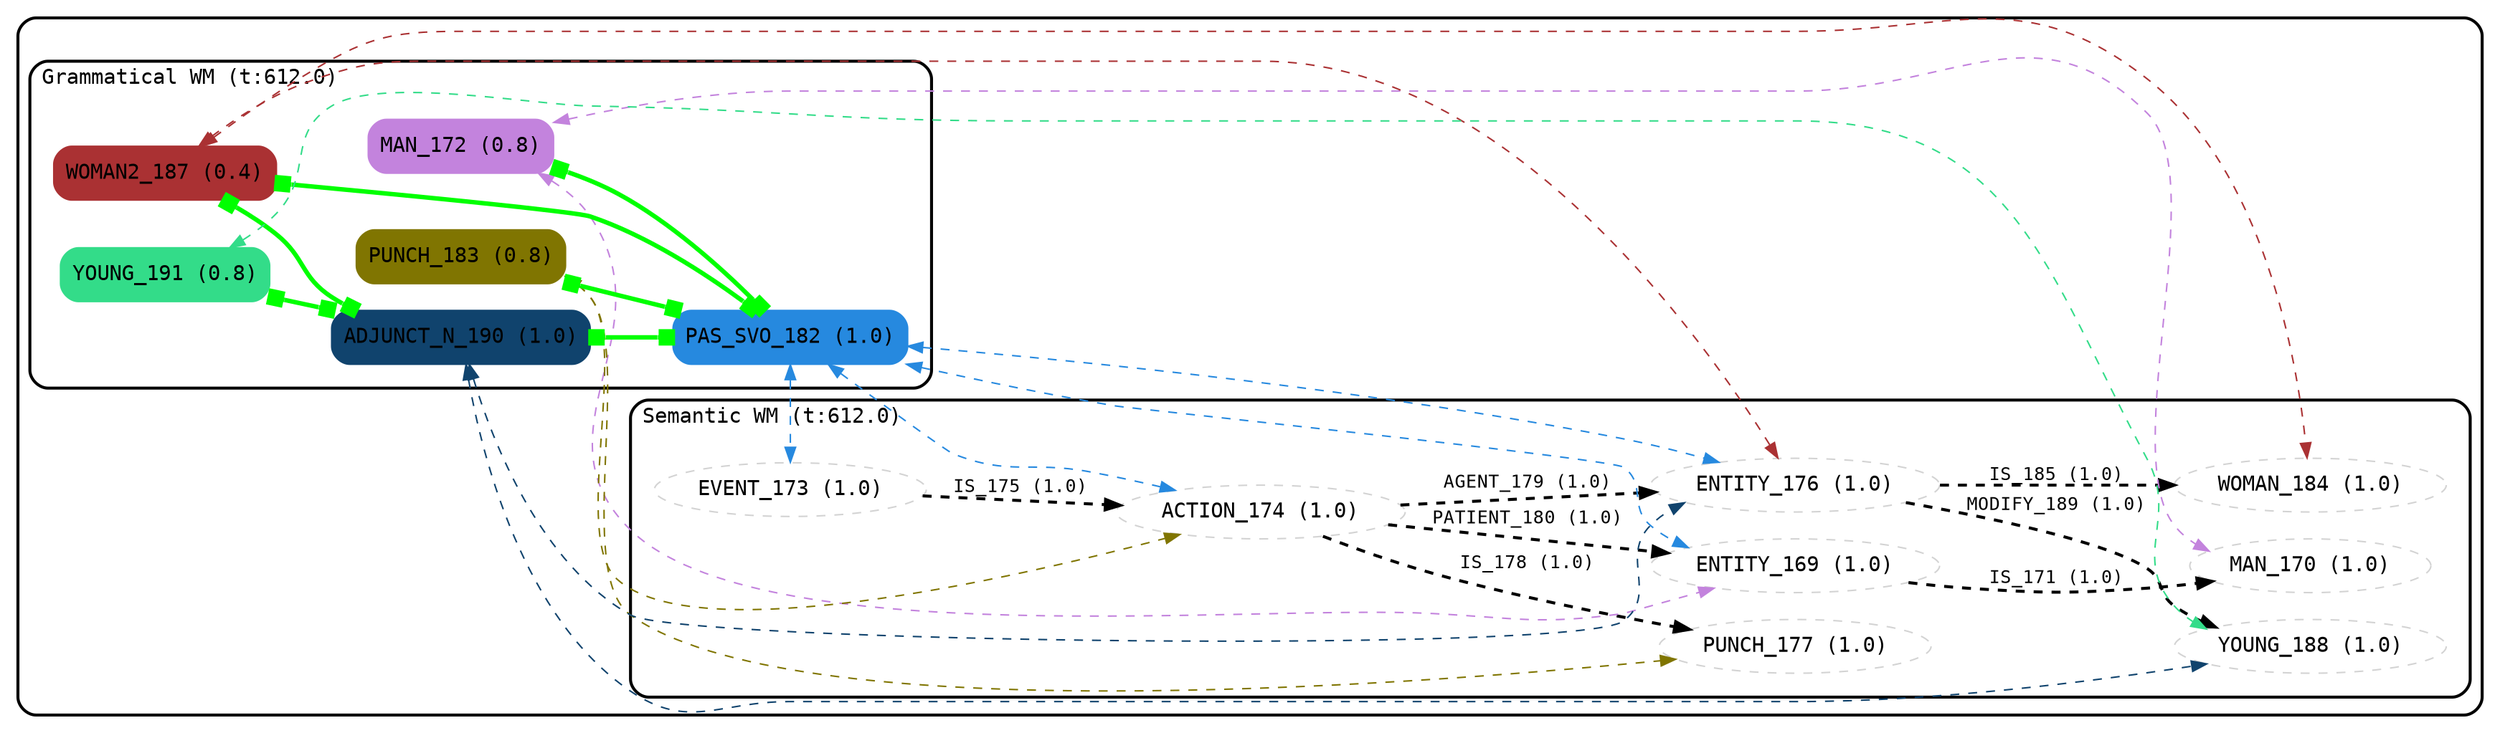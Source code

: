 digraph LinguisticWM_concise {
rankdir=LR;
style=rounded;
compound=true;
labeljust=l;
penwidth=2;
subgraph cluster_linguisticWM {
subgraph cluster_semWM {
label=<<FONT FACE="consolas">Semantic WM (t:612.0)</FONT>>;
subgraph cluster_SemRep {
color=white;
fillcolor=white;
label="";
MAN_170 [shape=oval, fontname=consolas, fontsize=14, fillcolor=lightgrey, color=lightgrey, style=dashed, label=<<FONT FACE="consolas">MAN_170 (1.0)</FONT>>];
YOUNG_188 [shape=oval, fontname=consolas, fontsize=14, fillcolor=lightgrey, color=lightgrey, style=dashed, label=<<FONT FACE="consolas">YOUNG_188 (1.0)</FONT>>];
PUNCH_177 [shape=oval, fontname=consolas, fontsize=14, fillcolor=lightgrey, color=lightgrey, style=dashed, label=<<FONT FACE="consolas">PUNCH_177 (1.0)</FONT>>];
ENTITY_169 [shape=oval, fontname=consolas, fontsize=14, fillcolor=lightgrey, color=lightgrey, style=dashed, label=<<FONT FACE="consolas">ENTITY_169 (1.0)</FONT>>];
WOMAN_184 [shape=oval, fontname=consolas, fontsize=14, fillcolor=lightgrey, color=lightgrey, style=dashed, label=<<FONT FACE="consolas">WOMAN_184 (1.0)</FONT>>];
ACTION_174 [shape=oval, fontname=consolas, fontsize=14, fillcolor=lightgrey, color=lightgrey, style=dashed, label=<<FONT FACE="consolas">ACTION_174 (1.0)</FONT>>];
EVENT_173 [shape=oval, fontname=consolas, fontsize=14, fillcolor=lightgrey, color=lightgrey, style=dashed, label=<<FONT FACE="consolas">EVENT_173 (1.0)</FONT>>];
ENTITY_176 [shape=oval, fontname=consolas, fontsize=14, fillcolor=lightgrey, color=lightgrey, style=dashed, label=<<FONT FACE="consolas">ENTITY_176 (1.0)</FONT>>];
ENTITY_169 -> MAN_170  [fontname=consolas, label=<<FONT FACE="consolas">IS_171 (1.0)</FONT>>, fontsize=12, style=dashed, penwidth=2];
ACTION_174 -> ENTITY_169  [fontname=consolas, label=<<FONT FACE="consolas">PATIENT_180 (1.0)</FONT>>, fontsize=12, style=dashed, penwidth=2];
ACTION_174 -> ENTITY_176  [fontname=consolas, label=<<FONT FACE="consolas">AGENT_179 (1.0)</FONT>>, fontsize=12, style=dashed, penwidth=2];
ACTION_174 -> PUNCH_177  [fontname=consolas, label=<<FONT FACE="consolas">IS_178 (1.0)</FONT>>, fontsize=12, style=dashed, penwidth=2];
EVENT_173 -> ACTION_174  [fontname=consolas, label=<<FONT FACE="consolas">IS_175 (1.0)</FONT>>, fontsize=12, style=dashed, penwidth=2];
ENTITY_176 -> WOMAN_184  [fontname=consolas, label=<<FONT FACE="consolas">IS_185 (1.0)</FONT>>, fontsize=12, style=dashed, penwidth=2];
ENTITY_176 -> YOUNG_188  [fontname=consolas, label=<<FONT FACE="consolas">MODIFY_189 (1.0)</FONT>>, fontsize=12, style=dashed, penwidth=2];
}

}

subgraph cluster_gramWM {
label=<<FONT FACE="consolas">Grammatical WM (t:612.0)</FONT>>;
subgraph cluster_C2_cluster {
color=white;
label="";
fill=white;
MAN_172 [shape=box, fontname=consolas, fontsize=14, fillcolor="#c383dd", color="#c383dd", style="filled, rounded", label=<<FONT FACE="consolas">MAN_172 (0.8)</FONT>>];
PAS_SVO_182 [shape=box, fontname=consolas, fontsize=14, fillcolor="#2689df", color="#2689df", style="filled, rounded", label=<<FONT FACE="consolas">PAS_SVO_182 (1.0)</FONT>>];
PUNCH_183 [shape=box, fontname=consolas, fontsize=14, fillcolor="#807501", color="#807501", style="filled, rounded", label=<<FONT FACE="consolas">PUNCH_183 (0.8)</FONT>>];
WOMAN2_187 [shape=box, fontname=consolas, fontsize=14, fillcolor="#aa3133", color="#aa3133", style="filled, rounded", label=<<FONT FACE="consolas">WOMAN2_187 (0.4)</FONT>>];
ADJUNCT_N_190 [shape=box, fontname=consolas, fontsize=14, fillcolor="#10436d", color="#10436d", style="filled, rounded", label=<<FONT FACE="consolas">ADJUNCT_N_190 (1.0)</FONT>>];
YOUNG_191 [shape=box, fontname=consolas, fontsize=14, fillcolor="#33dc89", color="#33dc89", style="filled, rounded", label=<<FONT FACE="consolas">YOUNG_191 (0.8)</FONT>>];
MAN_172 -> PAS_SVO_182  [arrowhead=box, splines=spline, color=green, arrowtail=box, dir=both, penwidth=3];
PUNCH_183 -> PAS_SVO_182  [arrowhead=box, splines=spline, color=green, arrowtail=box, dir=both, penwidth=3];
WOMAN2_187 -> PAS_SVO_182  [arrowhead=box, splines=spline, color=green, arrowtail=box, dir=both, penwidth=3];
ADJUNCT_N_190 -> PAS_SVO_182  [arrowhead=box, splines=spline, color=green, arrowtail=box, dir=both, penwidth=3];
WOMAN2_187 -> ADJUNCT_N_190  [arrowhead=box, splines=spline, color=green, arrowtail=box, dir=both, penwidth=3];
YOUNG_191 -> ADJUNCT_N_190  [arrowhead=box, splines=spline, color=green, arrowtail=box, dir=both, penwidth=3];
}

}

MAN_172 -> MAN_170  [color="#c383dd", style=dashed, splines=spline, dir=both];
MAN_172 -> ENTITY_169  [color="#c383dd", style=dashed, splines=spline, dir=both];
PAS_SVO_182 -> EVENT_173  [color="#2689df", style=dashed, splines=spline, dir=both];
PAS_SVO_182 -> ENTITY_169  [color="#2689df", style=dashed, splines=spline, dir=both];
PAS_SVO_182 -> ENTITY_176  [color="#2689df", style=dashed, splines=spline, dir=both];
PAS_SVO_182 -> ACTION_174  [color="#2689df", style=dashed, splines=spline, dir=both];
PUNCH_183 -> PUNCH_177  [color="#807501", style=dashed, splines=spline, dir=both];
PUNCH_183 -> ACTION_174  [color="#807501", style=dashed, splines=spline, dir=both];
WOMAN2_187 -> WOMAN_184  [color="#aa3133", style=dashed, splines=spline, dir=both];
WOMAN2_187 -> ENTITY_176  [color="#aa3133", style=dashed, splines=spline, dir=both];
ADJUNCT_N_190 -> YOUNG_188  [color="#10436d", style=dashed, splines=spline, dir=both];
ADJUNCT_N_190 -> ENTITY_176  [color="#10436d", style=dashed, splines=spline, dir=both];
YOUNG_191 -> YOUNG_188  [color="#33dc89", style=dashed, splines=spline, dir=both];
}

}
